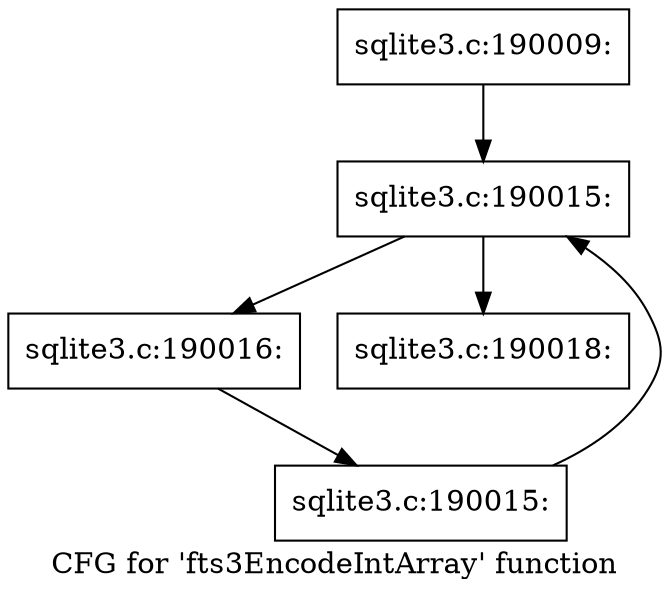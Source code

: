 digraph "CFG for 'fts3EncodeIntArray' function" {
	label="CFG for 'fts3EncodeIntArray' function";

	Node0x55c0fb23d190 [shape=record,label="{sqlite3.c:190009:}"];
	Node0x55c0fb23d190 -> Node0x55c0fb242a80;
	Node0x55c0fb242a80 [shape=record,label="{sqlite3.c:190015:}"];
	Node0x55c0fb242a80 -> Node0x55c0fb242ca0;
	Node0x55c0fb242a80 -> Node0x55c0fb2427e0;
	Node0x55c0fb242ca0 [shape=record,label="{sqlite3.c:190016:}"];
	Node0x55c0fb242ca0 -> Node0x55c0fb242c10;
	Node0x55c0fb242c10 [shape=record,label="{sqlite3.c:190015:}"];
	Node0x55c0fb242c10 -> Node0x55c0fb242a80;
	Node0x55c0fb2427e0 [shape=record,label="{sqlite3.c:190018:}"];
}
